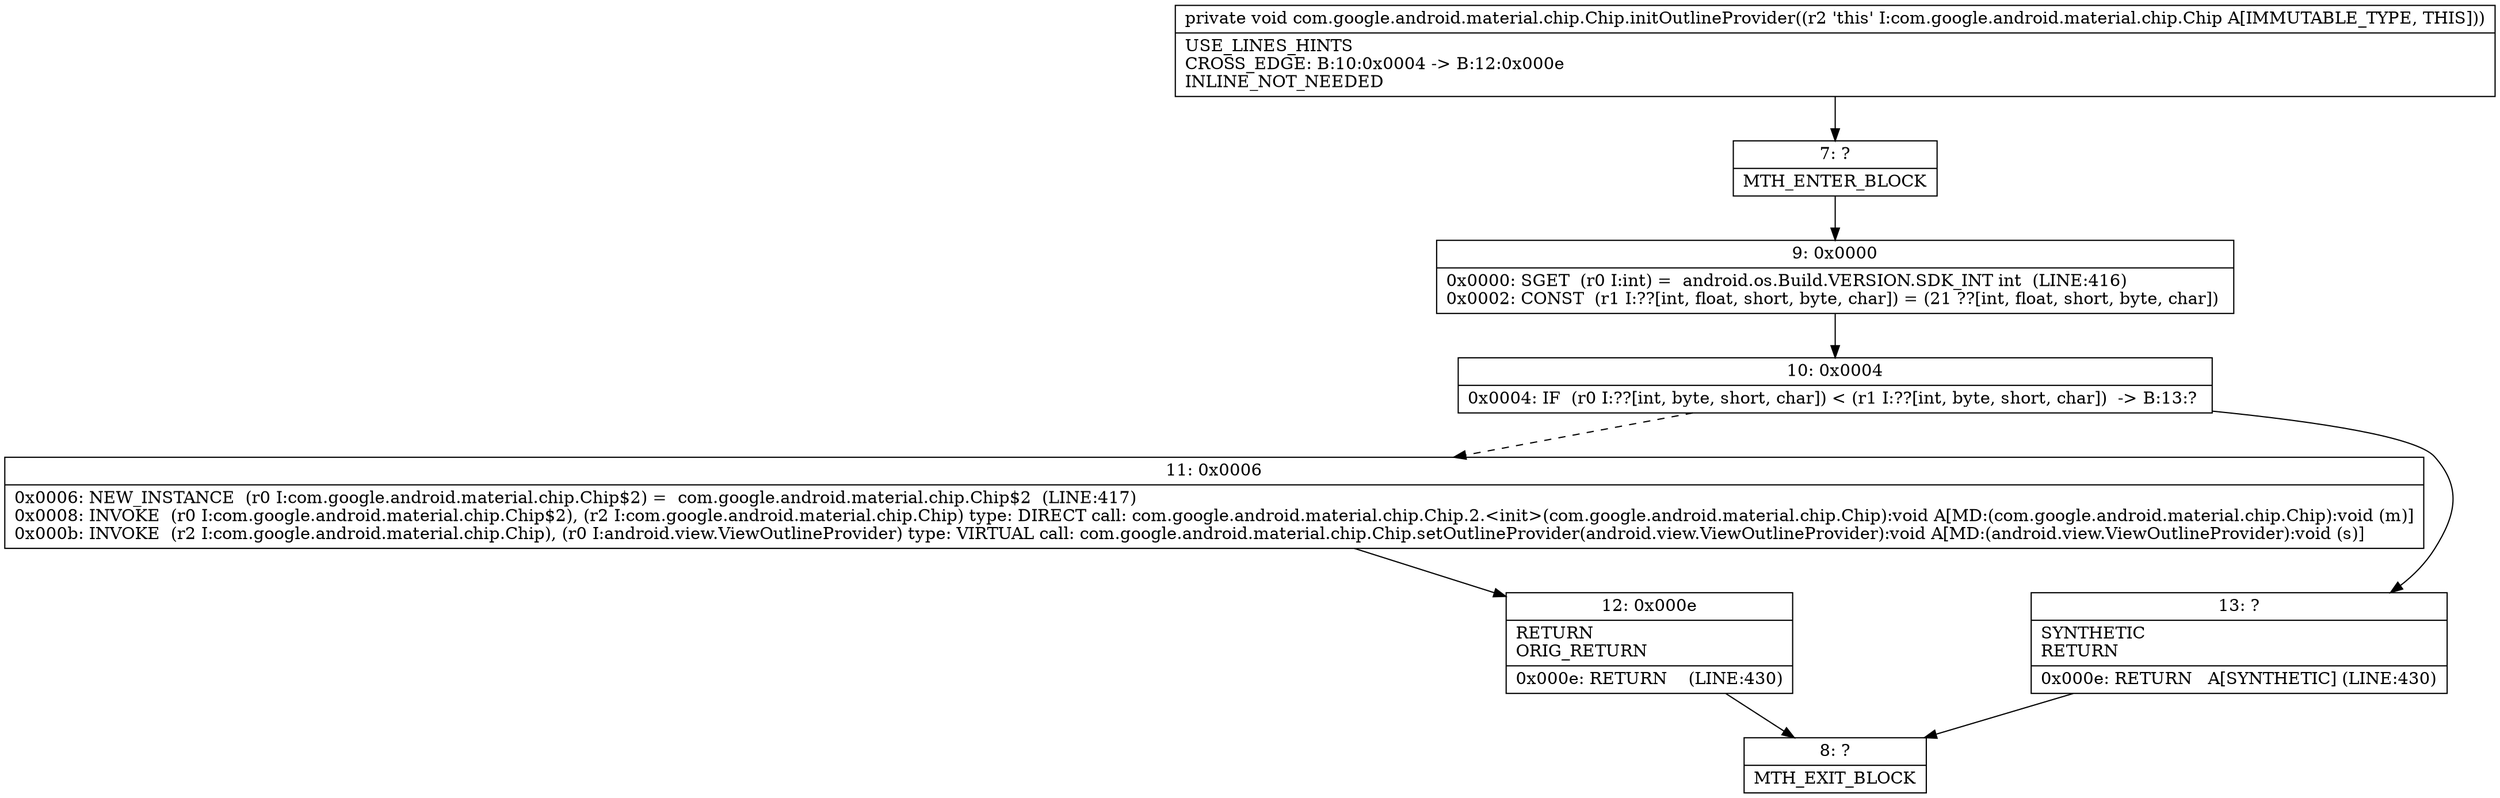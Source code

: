 digraph "CFG forcom.google.android.material.chip.Chip.initOutlineProvider()V" {
Node_7 [shape=record,label="{7\:\ ?|MTH_ENTER_BLOCK\l}"];
Node_9 [shape=record,label="{9\:\ 0x0000|0x0000: SGET  (r0 I:int) =  android.os.Build.VERSION.SDK_INT int  (LINE:416)\l0x0002: CONST  (r1 I:??[int, float, short, byte, char]) = (21 ??[int, float, short, byte, char]) \l}"];
Node_10 [shape=record,label="{10\:\ 0x0004|0x0004: IF  (r0 I:??[int, byte, short, char]) \< (r1 I:??[int, byte, short, char])  \-\> B:13:? \l}"];
Node_11 [shape=record,label="{11\:\ 0x0006|0x0006: NEW_INSTANCE  (r0 I:com.google.android.material.chip.Chip$2) =  com.google.android.material.chip.Chip$2  (LINE:417)\l0x0008: INVOKE  (r0 I:com.google.android.material.chip.Chip$2), (r2 I:com.google.android.material.chip.Chip) type: DIRECT call: com.google.android.material.chip.Chip.2.\<init\>(com.google.android.material.chip.Chip):void A[MD:(com.google.android.material.chip.Chip):void (m)]\l0x000b: INVOKE  (r2 I:com.google.android.material.chip.Chip), (r0 I:android.view.ViewOutlineProvider) type: VIRTUAL call: com.google.android.material.chip.Chip.setOutlineProvider(android.view.ViewOutlineProvider):void A[MD:(android.view.ViewOutlineProvider):void (s)]\l}"];
Node_12 [shape=record,label="{12\:\ 0x000e|RETURN\lORIG_RETURN\l|0x000e: RETURN    (LINE:430)\l}"];
Node_8 [shape=record,label="{8\:\ ?|MTH_EXIT_BLOCK\l}"];
Node_13 [shape=record,label="{13\:\ ?|SYNTHETIC\lRETURN\l|0x000e: RETURN   A[SYNTHETIC] (LINE:430)\l}"];
MethodNode[shape=record,label="{private void com.google.android.material.chip.Chip.initOutlineProvider((r2 'this' I:com.google.android.material.chip.Chip A[IMMUTABLE_TYPE, THIS]))  | USE_LINES_HINTS\lCROSS_EDGE: B:10:0x0004 \-\> B:12:0x000e\lINLINE_NOT_NEEDED\l}"];
MethodNode -> Node_7;Node_7 -> Node_9;
Node_9 -> Node_10;
Node_10 -> Node_11[style=dashed];
Node_10 -> Node_13;
Node_11 -> Node_12;
Node_12 -> Node_8;
Node_13 -> Node_8;
}

